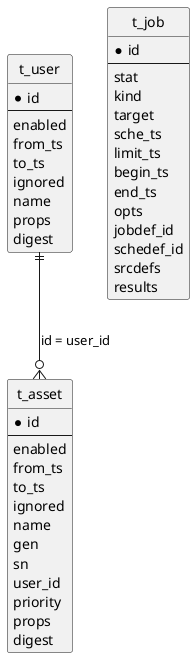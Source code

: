 @startuml
hide circle

entity "t_user" as t_user {
    * id
    --
      enabled
      from_ts
      to_ts
      ignored
      name
      props
      digest
}

entity "t_asset" as t_asset {
    * id
    --
      enabled
      from_ts
      to_ts
      ignored
      name
      gen
      sn
      user_id
      priority
      props
      digest
}

t_user ||--o{ t_asset : "id = user_id"

entity "t_job" as t_job {
    * id
    --
      stat
      kind
      target
      sche_ts
      limit_ts
      begin_ts
      end_ts
      opts
      jobdef_id
      schedef_id
      srcdefs
      results
}

@enduml
